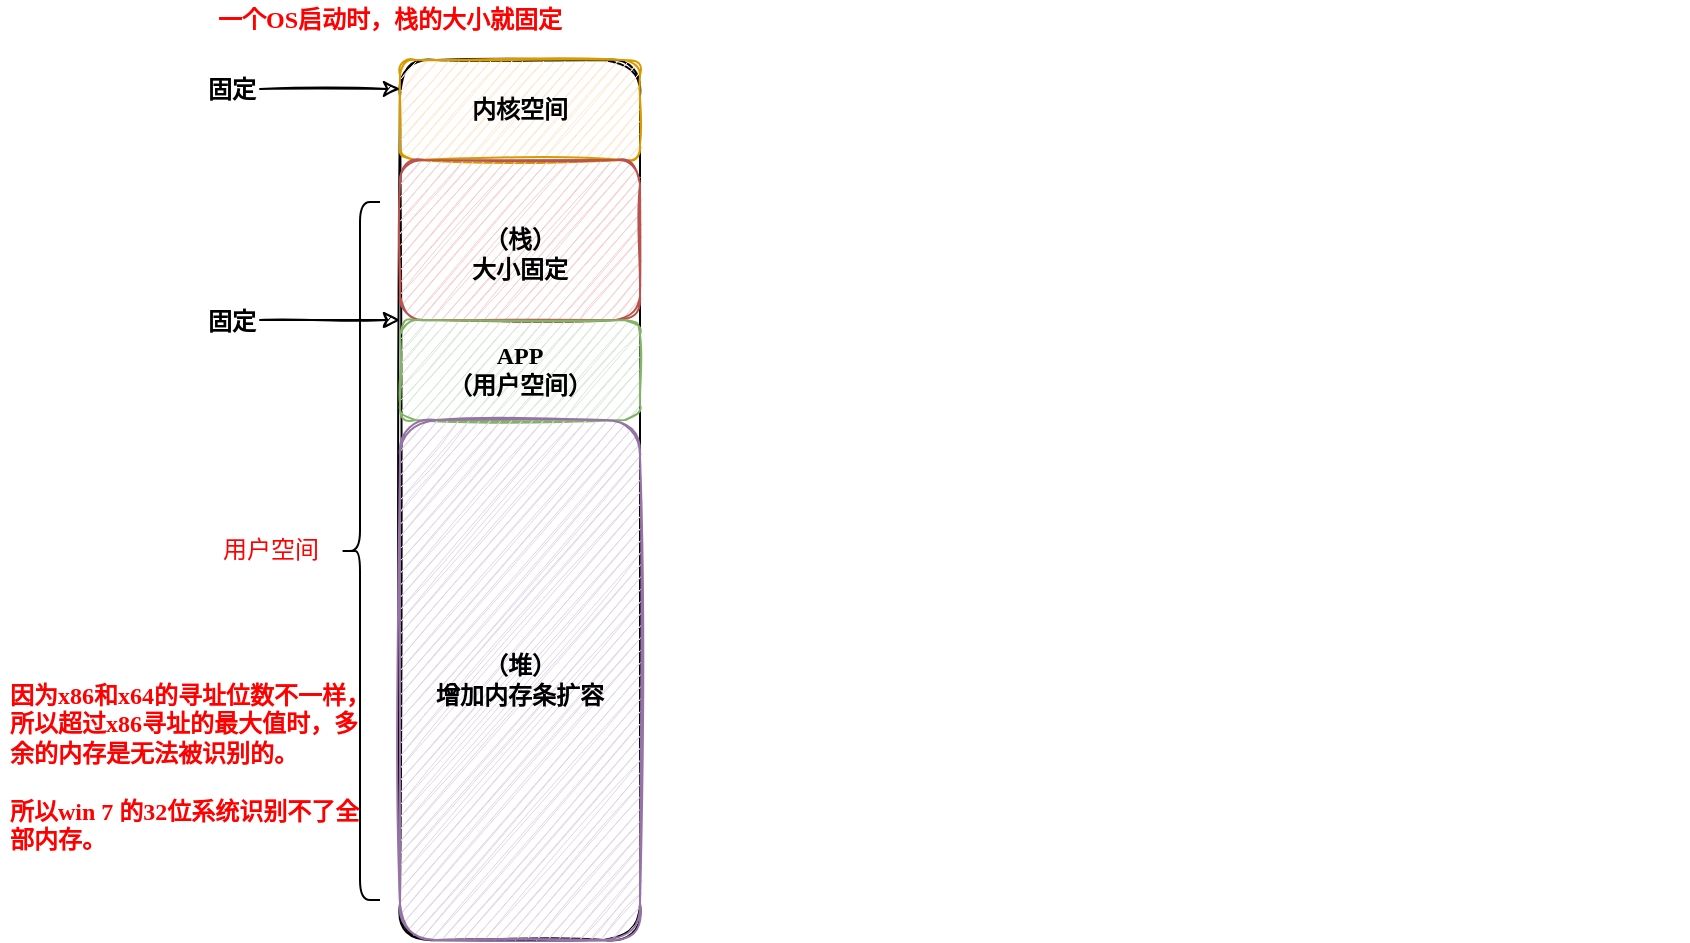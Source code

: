 <mxfile version="20.2.3" type="github">
  <diagram id="U1LVoXLxvBi8Ed-0ENzQ" name="第 1 页">
    <mxGraphModel dx="1422" dy="754" grid="1" gridSize="10" guides="1" tooltips="1" connect="1" arrows="1" fold="1" page="1" pageScale="1" pageWidth="827" pageHeight="1169" math="0" shadow="0">
      <root>
        <mxCell id="0" />
        <mxCell id="1" parent="0" />
        <mxCell id="MNq_9mxY0FYkvYf2XoQl-1" value="" style="rounded=1;whiteSpace=wrap;html=1;sketch=1;fontFamily=Comic Sans MS;fontStyle=1" vertex="1" parent="1">
          <mxGeometry x="290" y="180" width="120" height="440" as="geometry" />
        </mxCell>
        <mxCell id="MNq_9mxY0FYkvYf2XoQl-2" value="内核空间" style="rounded=1;whiteSpace=wrap;html=1;sketch=1;fillColor=#ffe6cc;strokeColor=#d79b00;fontFamily=Comic Sans MS;fontStyle=1" vertex="1" parent="1">
          <mxGeometry x="290" y="180" width="120" height="50" as="geometry" />
        </mxCell>
        <mxCell id="MNq_9mxY0FYkvYf2XoQl-3" value="&lt;br&gt;（栈）&lt;br&gt;大小固定" style="rounded=1;whiteSpace=wrap;html=1;sketch=1;fontFamily=Comic Sans MS;fontStyle=1;fillColor=#f8cecc;strokeColor=#b85450;" vertex="1" parent="1">
          <mxGeometry x="290" y="230" width="120" height="80" as="geometry" />
        </mxCell>
        <mxCell id="MNq_9mxY0FYkvYf2XoQl-4" value="APP&lt;br&gt;（用户空间）" style="rounded=1;whiteSpace=wrap;html=1;sketch=1;fontFamily=Comic Sans MS;fontStyle=1;fillColor=#d5e8d4;strokeColor=#82b366;" vertex="1" parent="1">
          <mxGeometry x="290" y="310" width="120" height="50" as="geometry" />
        </mxCell>
        <mxCell id="MNq_9mxY0FYkvYf2XoQl-5" value="（堆）&lt;br&gt;增加内存条扩容" style="rounded=1;whiteSpace=wrap;html=1;sketch=1;fontFamily=Comic Sans MS;fontStyle=1;fillColor=#e1d5e7;strokeColor=#9673a6;" vertex="1" parent="1">
          <mxGeometry x="290" y="360" width="120" height="260" as="geometry" />
        </mxCell>
        <mxCell id="MNq_9mxY0FYkvYf2XoQl-6" value="" style="shape=image;verticalLabelPosition=bottom;labelBackgroundColor=default;verticalAlign=top;aspect=fixed;imageAspect=0;image=https://pic1.zhimg.com/v2-449604d2b17cfeb9f15354ebb5ca3158_r.jpg;" vertex="1" parent="1">
          <mxGeometry x="414" y="178" width="520" height="442" as="geometry" />
        </mxCell>
        <mxCell id="MNq_9mxY0FYkvYf2XoQl-8" value="" style="endArrow=classic;html=1;rounded=0;sketch=1;fontFamily=Comic Sans MS;fontStyle=1" edge="1" parent="1">
          <mxGeometry width="50" height="50" relative="1" as="geometry">
            <mxPoint x="220" y="310" as="sourcePoint" />
            <mxPoint x="290" y="310" as="targetPoint" />
          </mxGeometry>
        </mxCell>
        <mxCell id="MNq_9mxY0FYkvYf2XoQl-9" value="固定" style="text;html=1;strokeColor=none;fillColor=none;align=center;verticalAlign=middle;whiteSpace=wrap;rounded=0;sketch=1;fontFamily=Comic Sans MS;fontStyle=1" vertex="1" parent="1">
          <mxGeometry x="176" y="296" width="60" height="30" as="geometry" />
        </mxCell>
        <mxCell id="MNq_9mxY0FYkvYf2XoQl-10" value="一个OS启动时，栈的大小就固定" style="text;html=1;strokeColor=none;fillColor=none;align=center;verticalAlign=middle;whiteSpace=wrap;rounded=0;fontStyle=1;fontColor=#FF0000;sketch=1;fontFamily=Comic Sans MS;" vertex="1" parent="1">
          <mxGeometry x="160" y="150" width="250" height="20" as="geometry" />
        </mxCell>
        <mxCell id="MNq_9mxY0FYkvYf2XoQl-11" value="固定" style="text;html=1;strokeColor=none;fillColor=none;align=center;verticalAlign=middle;whiteSpace=wrap;rounded=0;sketch=1;fontFamily=Comic Sans MS;fontStyle=1" vertex="1" parent="1">
          <mxGeometry x="176" y="180" width="60" height="30" as="geometry" />
        </mxCell>
        <mxCell id="MNq_9mxY0FYkvYf2XoQl-12" value="" style="endArrow=classic;html=1;rounded=0;sketch=1;fontFamily=Comic Sans MS;fontStyle=1" edge="1" parent="1">
          <mxGeometry width="50" height="50" relative="1" as="geometry">
            <mxPoint x="220" y="194.5" as="sourcePoint" />
            <mxPoint x="290" y="194.5" as="targetPoint" />
          </mxGeometry>
        </mxCell>
        <mxCell id="MNq_9mxY0FYkvYf2XoQl-13" value="&lt;h1&gt;&lt;br&gt;&lt;/h1&gt;&lt;div&gt;因为x86和x64的寻址位数不一样，所以超过x86寻址的最大值时，多余的内存是无法被识别的。&lt;/div&gt;&lt;div&gt;&lt;br&gt;&lt;/div&gt;&lt;div&gt;所以win 7 的32位系统识别不了全部内存。&lt;/div&gt;" style="text;html=1;strokeColor=none;fillColor=none;spacing=5;spacingTop=-20;whiteSpace=wrap;overflow=hidden;rounded=0;fontFamily=Comic Sans MS;fontColor=#FF0000;fontStyle=1" vertex="1" parent="1">
          <mxGeometry x="90" y="440" width="190" height="150" as="geometry" />
        </mxCell>
        <mxCell id="MNq_9mxY0FYkvYf2XoQl-14" value="" style="shape=curlyBracket;whiteSpace=wrap;html=1;rounded=1;fontFamily=Comic Sans MS;fontColor=#FF0000;" vertex="1" parent="1">
          <mxGeometry x="260" y="251" width="20" height="349" as="geometry" />
        </mxCell>
        <mxCell id="MNq_9mxY0FYkvYf2XoQl-15" value="用户空间" style="text;html=1;align=center;verticalAlign=middle;resizable=0;points=[];autosize=1;strokeColor=none;fillColor=none;fontFamily=Comic Sans MS;fontColor=#FF0000;" vertex="1" parent="1">
          <mxGeometry x="190" y="410" width="70" height="30" as="geometry" />
        </mxCell>
      </root>
    </mxGraphModel>
  </diagram>
</mxfile>
